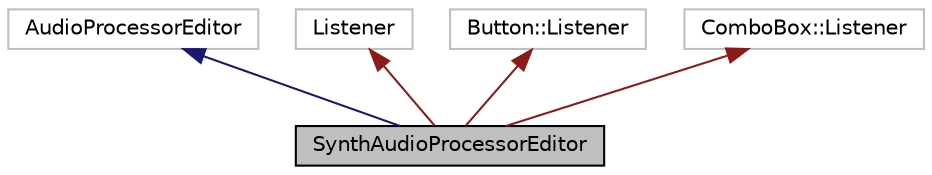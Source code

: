 digraph "SynthAudioProcessorEditor"
{
  edge [fontname="Helvetica",fontsize="10",labelfontname="Helvetica",labelfontsize="10"];
  node [fontname="Helvetica",fontsize="10",shape=record];
  Node1 [label="SynthAudioProcessorEditor",height=0.2,width=0.4,color="black", fillcolor="grey75", style="filled", fontcolor="black"];
  Node2 -> Node1 [dir="back",color="midnightblue",fontsize="10",style="solid"];
  Node2 [label="AudioProcessorEditor",height=0.2,width=0.4,color="grey75", fillcolor="white", style="filled"];
  Node3 -> Node1 [dir="back",color="firebrick4",fontsize="10",style="solid"];
  Node3 [label="Listener",height=0.2,width=0.4,color="grey75", fillcolor="white", style="filled"];
  Node4 -> Node1 [dir="back",color="firebrick4",fontsize="10",style="solid"];
  Node4 [label="Button::Listener",height=0.2,width=0.4,color="grey75", fillcolor="white", style="filled"];
  Node5 -> Node1 [dir="back",color="firebrick4",fontsize="10",style="solid"];
  Node5 [label="ComboBox::Listener",height=0.2,width=0.4,color="grey75", fillcolor="white", style="filled"];
}
